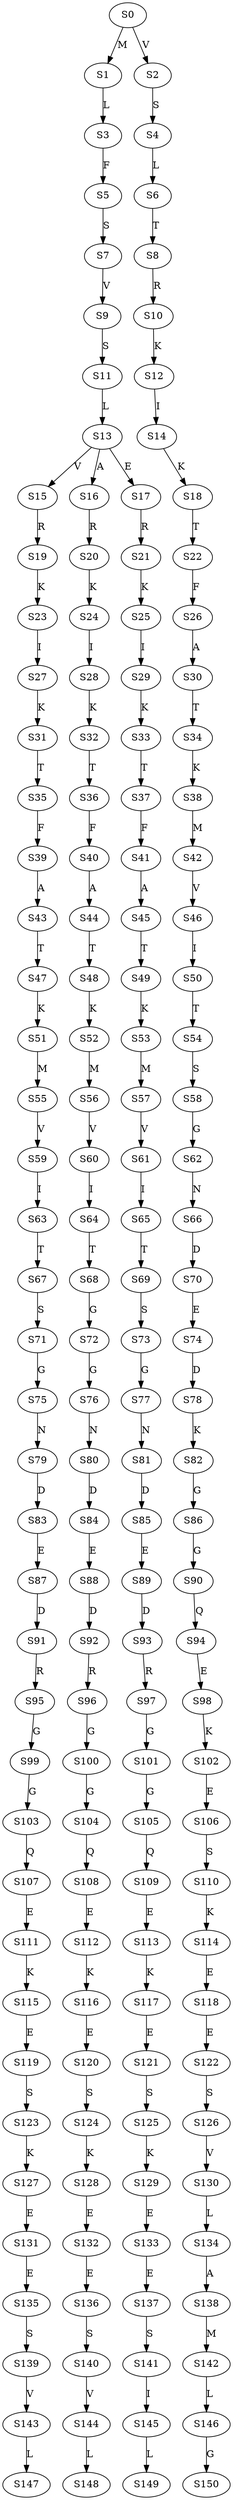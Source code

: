 strict digraph  {
	S0 -> S1 [ label = M ];
	S0 -> S2 [ label = V ];
	S1 -> S3 [ label = L ];
	S2 -> S4 [ label = S ];
	S3 -> S5 [ label = F ];
	S4 -> S6 [ label = L ];
	S5 -> S7 [ label = S ];
	S6 -> S8 [ label = T ];
	S7 -> S9 [ label = V ];
	S8 -> S10 [ label = R ];
	S9 -> S11 [ label = S ];
	S10 -> S12 [ label = K ];
	S11 -> S13 [ label = L ];
	S12 -> S14 [ label = I ];
	S13 -> S15 [ label = V ];
	S13 -> S16 [ label = A ];
	S13 -> S17 [ label = E ];
	S14 -> S18 [ label = K ];
	S15 -> S19 [ label = R ];
	S16 -> S20 [ label = R ];
	S17 -> S21 [ label = R ];
	S18 -> S22 [ label = T ];
	S19 -> S23 [ label = K ];
	S20 -> S24 [ label = K ];
	S21 -> S25 [ label = K ];
	S22 -> S26 [ label = F ];
	S23 -> S27 [ label = I ];
	S24 -> S28 [ label = I ];
	S25 -> S29 [ label = I ];
	S26 -> S30 [ label = A ];
	S27 -> S31 [ label = K ];
	S28 -> S32 [ label = K ];
	S29 -> S33 [ label = K ];
	S30 -> S34 [ label = T ];
	S31 -> S35 [ label = T ];
	S32 -> S36 [ label = T ];
	S33 -> S37 [ label = T ];
	S34 -> S38 [ label = K ];
	S35 -> S39 [ label = F ];
	S36 -> S40 [ label = F ];
	S37 -> S41 [ label = F ];
	S38 -> S42 [ label = M ];
	S39 -> S43 [ label = A ];
	S40 -> S44 [ label = A ];
	S41 -> S45 [ label = A ];
	S42 -> S46 [ label = V ];
	S43 -> S47 [ label = T ];
	S44 -> S48 [ label = T ];
	S45 -> S49 [ label = T ];
	S46 -> S50 [ label = I ];
	S47 -> S51 [ label = K ];
	S48 -> S52 [ label = K ];
	S49 -> S53 [ label = K ];
	S50 -> S54 [ label = T ];
	S51 -> S55 [ label = M ];
	S52 -> S56 [ label = M ];
	S53 -> S57 [ label = M ];
	S54 -> S58 [ label = S ];
	S55 -> S59 [ label = V ];
	S56 -> S60 [ label = V ];
	S57 -> S61 [ label = V ];
	S58 -> S62 [ label = G ];
	S59 -> S63 [ label = I ];
	S60 -> S64 [ label = I ];
	S61 -> S65 [ label = I ];
	S62 -> S66 [ label = N ];
	S63 -> S67 [ label = T ];
	S64 -> S68 [ label = T ];
	S65 -> S69 [ label = T ];
	S66 -> S70 [ label = D ];
	S67 -> S71 [ label = S ];
	S68 -> S72 [ label = G ];
	S69 -> S73 [ label = S ];
	S70 -> S74 [ label = E ];
	S71 -> S75 [ label = G ];
	S72 -> S76 [ label = G ];
	S73 -> S77 [ label = G ];
	S74 -> S78 [ label = D ];
	S75 -> S79 [ label = N ];
	S76 -> S80 [ label = N ];
	S77 -> S81 [ label = N ];
	S78 -> S82 [ label = K ];
	S79 -> S83 [ label = D ];
	S80 -> S84 [ label = D ];
	S81 -> S85 [ label = D ];
	S82 -> S86 [ label = G ];
	S83 -> S87 [ label = E ];
	S84 -> S88 [ label = E ];
	S85 -> S89 [ label = E ];
	S86 -> S90 [ label = G ];
	S87 -> S91 [ label = D ];
	S88 -> S92 [ label = D ];
	S89 -> S93 [ label = D ];
	S90 -> S94 [ label = Q ];
	S91 -> S95 [ label = R ];
	S92 -> S96 [ label = R ];
	S93 -> S97 [ label = R ];
	S94 -> S98 [ label = E ];
	S95 -> S99 [ label = G ];
	S96 -> S100 [ label = G ];
	S97 -> S101 [ label = G ];
	S98 -> S102 [ label = K ];
	S99 -> S103 [ label = G ];
	S100 -> S104 [ label = G ];
	S101 -> S105 [ label = G ];
	S102 -> S106 [ label = E ];
	S103 -> S107 [ label = Q ];
	S104 -> S108 [ label = Q ];
	S105 -> S109 [ label = Q ];
	S106 -> S110 [ label = S ];
	S107 -> S111 [ label = E ];
	S108 -> S112 [ label = E ];
	S109 -> S113 [ label = E ];
	S110 -> S114 [ label = K ];
	S111 -> S115 [ label = K ];
	S112 -> S116 [ label = K ];
	S113 -> S117 [ label = K ];
	S114 -> S118 [ label = E ];
	S115 -> S119 [ label = E ];
	S116 -> S120 [ label = E ];
	S117 -> S121 [ label = E ];
	S118 -> S122 [ label = E ];
	S119 -> S123 [ label = S ];
	S120 -> S124 [ label = S ];
	S121 -> S125 [ label = S ];
	S122 -> S126 [ label = S ];
	S123 -> S127 [ label = K ];
	S124 -> S128 [ label = K ];
	S125 -> S129 [ label = K ];
	S126 -> S130 [ label = V ];
	S127 -> S131 [ label = E ];
	S128 -> S132 [ label = E ];
	S129 -> S133 [ label = E ];
	S130 -> S134 [ label = L ];
	S131 -> S135 [ label = E ];
	S132 -> S136 [ label = E ];
	S133 -> S137 [ label = E ];
	S134 -> S138 [ label = A ];
	S135 -> S139 [ label = S ];
	S136 -> S140 [ label = S ];
	S137 -> S141 [ label = S ];
	S138 -> S142 [ label = M ];
	S139 -> S143 [ label = V ];
	S140 -> S144 [ label = V ];
	S141 -> S145 [ label = I ];
	S142 -> S146 [ label = L ];
	S143 -> S147 [ label = L ];
	S144 -> S148 [ label = L ];
	S145 -> S149 [ label = L ];
	S146 -> S150 [ label = G ];
}
